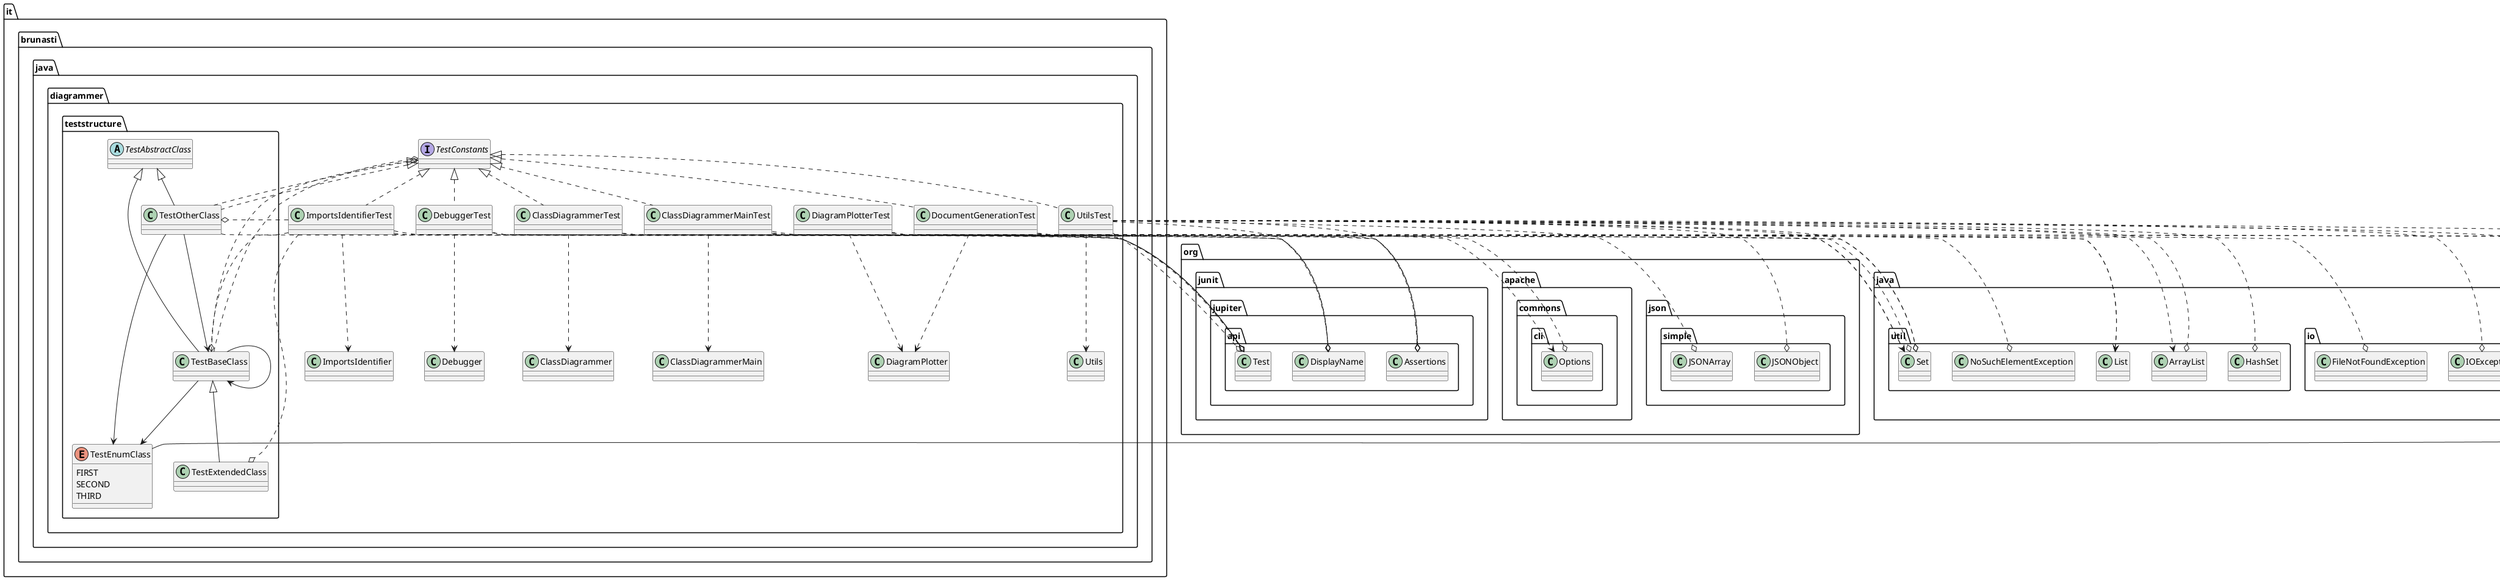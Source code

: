@startuml
'https://plantuml.com/class-diagram

' GENERATE CLASS DIAGRAM ===========
' Generator       : it.brunasti.java.diagrammer.ClassDiagrammer
' Path            : [/Users/paolobrunasti/Work/Mine/java-diagrammer/java-diagrammer/target/test-classes]
' Java Files Path : [/Users/paolobrunasti/Work/Mine/java-diagrammer/java-diagrammer/src/test/java/]
' Configuration   : []
' Generated at    : Tue Apr 02 17:09:08 CEST 2024



' CLASSES =======
class it.brunasti.java.diagrammer.ClassDiagrammerTest
class it.brunasti.java.diagrammer.UtilsTest
interface it.brunasti.java.diagrammer.TestConstants
class it.brunasti.java.diagrammer.ImportsIdentifierTest
class it.brunasti.java.diagrammer.teststructure.TestExtendedClass
class it.brunasti.java.diagrammer.teststructure.TestOtherClass
class it.brunasti.java.diagrammer.DocumentGenerationTest
class it.brunasti.java.diagrammer.DiagramPlotterTest
abstract it.brunasti.java.diagrammer.teststructure.TestAbstractClass
class it.brunasti.java.diagrammer.teststructure.TestBaseClass
enum it.brunasti.java.diagrammer.teststructure.TestEnumClass{
  FIRST
  SECOND
  THIRD
}
class it.brunasti.java.diagrammer.ClassDiagrammerMainTest
class it.brunasti.java.diagrammer.DebuggerTest

' INHERITANCES =======
it.brunasti.java.diagrammer.teststructure.TestBaseClass <|-- it.brunasti.java.diagrammer.teststructure.TestExtendedClass
it.brunasti.java.diagrammer.teststructure.TestAbstractClass <|-- it.brunasti.java.diagrammer.teststructure.TestOtherClass
it.brunasti.java.diagrammer.teststructure.TestAbstractClass <|-- it.brunasti.java.diagrammer.teststructure.TestBaseClass
java.lang.Enum <|-- it.brunasti.java.diagrammer.teststructure.TestEnumClass

' IMPLEMENT INTERFACE =======
it.brunasti.java.diagrammer.TestConstants <|.. it.brunasti.java.diagrammer.ClassDiagrammerTest
it.brunasti.java.diagrammer.TestConstants <|.. it.brunasti.java.diagrammer.UtilsTest
it.brunasti.java.diagrammer.TestConstants <|.. it.brunasti.java.diagrammer.ImportsIdentifierTest
it.brunasti.java.diagrammer.TestConstants <|.. it.brunasti.java.diagrammer.teststructure.TestOtherClass
it.brunasti.java.diagrammer.TestConstants <|.. it.brunasti.java.diagrammer.DocumentGenerationTest
it.brunasti.java.diagrammer.TestConstants <|.. it.brunasti.java.diagrammer.teststructure.TestBaseClass
it.brunasti.java.diagrammer.TestConstants <|.. it.brunasti.java.diagrammer.ClassDiagrammerMainTest
it.brunasti.java.diagrammer.TestConstants <|.. it.brunasti.java.diagrammer.DebuggerTest

' FIELDS =======
it.brunasti.java.diagrammer.teststructure.TestOtherClass --> it.brunasti.java.diagrammer.teststructure.TestBaseClass
it.brunasti.java.diagrammer.teststructure.TestOtherClass --> it.brunasti.java.diagrammer.teststructure.TestEnumClass
it.brunasti.java.diagrammer.teststructure.TestBaseClass --> it.brunasti.java.diagrammer.teststructure.TestBaseClass
it.brunasti.java.diagrammer.teststructure.TestBaseClass --> it.brunasti.java.diagrammer.teststructure.TestEnumClass

' USES =======
it.brunasti.java.diagrammer.ClassDiagrammerTest ..> it.brunasti.java.diagrammer.ClassDiagrammer
it.brunasti.java.diagrammer.UtilsTest ..> it.brunasti.java.diagrammer.Utils
it.brunasti.java.diagrammer.UtilsTest ..> java.util.Set
it.brunasti.java.diagrammer.UtilsTest ..> java.util.ArrayList
it.brunasti.java.diagrammer.UtilsTest ..> Ljava.lang.Object
it.brunasti.java.diagrammer.ImportsIdentifierTest ..> java.util.Set
it.brunasti.java.diagrammer.ImportsIdentifierTest ..> it.brunasti.java.diagrammer.ImportsIdentifier
it.brunasti.java.diagrammer.DocumentGenerationTest ..> Ljava.lang.String
it.brunasti.java.diagrammer.DocumentGenerationTest ..> java.util.List
it.brunasti.java.diagrammer.DocumentGenerationTest ..> it.brunasti.java.diagrammer.DiagramPlotter
it.brunasti.java.diagrammer.DiagramPlotterTest ..> java.util.List
it.brunasti.java.diagrammer.DiagramPlotterTest ..> it.brunasti.java.diagrammer.DiagramPlotter
it.brunasti.java.diagrammer.ClassDiagrammerMainTest ..> it.brunasti.java.diagrammer.ClassDiagrammerMain
it.brunasti.java.diagrammer.ClassDiagrammerMainTest ..> Ljava.lang.String
it.brunasti.java.diagrammer.ClassDiagrammerMainTest ..> org.apache.commons.cli.Options
it.brunasti.java.diagrammer.DebuggerTest ..> it.brunasti.java.diagrammer.Debugger

' IMPORTS =======
' Java Files Path : /Users/paolobrunasti/Work/Mine/java-diagrammer/java-diagrammer/src/test/java/
' it.brunasti.java.diagrammer.ClassDiagrammerTest
it.brunasti.java.diagrammer.ClassDiagrammerTest ..o org.junit.jupiter.api.Test
it.brunasti.java.diagrammer.ClassDiagrammerTest ..o  org.junit.jupiter.api.Assertions
it.brunasti.java.diagrammer.ClassDiagrammerTest ..o org.junit.jupiter.api.DisplayName

' it.brunasti.java.diagrammer.UtilsTest
it.brunasti.java.diagrammer.UtilsTest ..o org.junit.jupiter.api.Test
it.brunasti.java.diagrammer.UtilsTest ..o java.util.HashSet
it.brunasti.java.diagrammer.UtilsTest ..o java.nio.file.NoSuchFileException
it.brunasti.java.diagrammer.UtilsTest ..o org.json.simple.JSONObject
it.brunasti.java.diagrammer.UtilsTest ..o  org.junit.jupiter.api.Assertions
it.brunasti.java.diagrammer.UtilsTest ..o java.util.Set
it.brunasti.java.diagrammer.UtilsTest ..o java.io.IOException
it.brunasti.java.diagrammer.UtilsTest ..o org.json.simple.JSONArray
it.brunasti.java.diagrammer.UtilsTest ..o org.junit.jupiter.api.DisplayName
it.brunasti.java.diagrammer.UtilsTest ..o java.util.ArrayList

' it.brunasti.java.diagrammer.TestConstants

' it.brunasti.java.diagrammer.ImportsIdentifierTest
it.brunasti.java.diagrammer.ImportsIdentifierTest ..o org.junit.jupiter.api.Test
it.brunasti.java.diagrammer.ImportsIdentifierTest ..o  org.junit.jupiter.api.Assertions.assertDoesNotThrow
it.brunasti.java.diagrammer.ImportsIdentifierTest ..o it.brunasti.java.diagrammer.teststructure.TestBaseClass
it.brunasti.java.diagrammer.ImportsIdentifierTest ..o it.brunasti.java.diagrammer.teststructure.TestExtendedClass
it.brunasti.java.diagrammer.ImportsIdentifierTest ..o it.brunasti.java.diagrammer.teststructure.TestOtherClass
it.brunasti.java.diagrammer.ImportsIdentifierTest ..o java.util.Set
it.brunasti.java.diagrammer.ImportsIdentifierTest ..o  org.junit.jupiter.api.Assertions.assertEquals

' it.brunasti.java.diagrammer.teststructure.TestExtendedClass

' it.brunasti.java.diagrammer.teststructure.TestOtherClass
it.brunasti.java.diagrammer.teststructure.TestOtherClass ..o it.brunasti.java.diagrammer.TestConstants
it.brunasti.java.diagrammer.teststructure.TestOtherClass ..o  org.junit.jupiter.api.Assertions.assertDoesNotThrow
it.brunasti.java.diagrammer.teststructure.TestOtherClass ..o java.util.Set

' it.brunasti.java.diagrammer.DocumentGenerationTest
it.brunasti.java.diagrammer.DocumentGenerationTest ..o org.junit.jupiter.api.Test
it.brunasti.java.diagrammer.DocumentGenerationTest ..o  org.junit.jupiter.api.Assertions.assertDoesNotThrow

' it.brunasti.java.diagrammer.DiagramPlotterTest
it.brunasti.java.diagrammer.DiagramPlotterTest ..o org.junit.jupiter.api.Test
it.brunasti.java.diagrammer.DiagramPlotterTest ..o  org.junit.jupiter.api.Assertions
it.brunasti.java.diagrammer.DiagramPlotterTest ..o java.util.NoSuchElementException
it.brunasti.java.diagrammer.DiagramPlotterTest ..o java.io.FileNotFoundException

' it.brunasti.java.diagrammer.teststructure.TestAbstractClass

' it.brunasti.java.diagrammer.teststructure.TestBaseClass
it.brunasti.java.diagrammer.teststructure.TestBaseClass ..o it.brunasti.java.diagrammer.TestConstants

' it.brunasti.java.diagrammer.teststructure.TestEnumClass

' it.brunasti.java.diagrammer.ClassDiagrammerMainTest
it.brunasti.java.diagrammer.ClassDiagrammerMainTest ..o org.junit.jupiter.api.Test
it.brunasti.java.diagrammer.ClassDiagrammerMainTest ..o  org.junit.jupiter.api.Assertions.assertDoesNotThrow
it.brunasti.java.diagrammer.ClassDiagrammerMainTest ..o org.apache.commons.cli.Options
it.brunasti.java.diagrammer.ClassDiagrammerMainTest ..o  org.junit.jupiter.api.Assertions.assertNotNull
it.brunasti.java.diagrammer.ClassDiagrammerMainTest ..o org.junit.jupiter.api.DisplayName

' it.brunasti.java.diagrammer.DebuggerTest
it.brunasti.java.diagrammer.DebuggerTest ..o org.junit.jupiter.api.Test
it.brunasti.java.diagrammer.DebuggerTest ..o  org.junit.jupiter.api.Assertions
it.brunasti.java.diagrammer.DebuggerTest ..o org.junit.jupiter.api.DisplayName



@enduml
